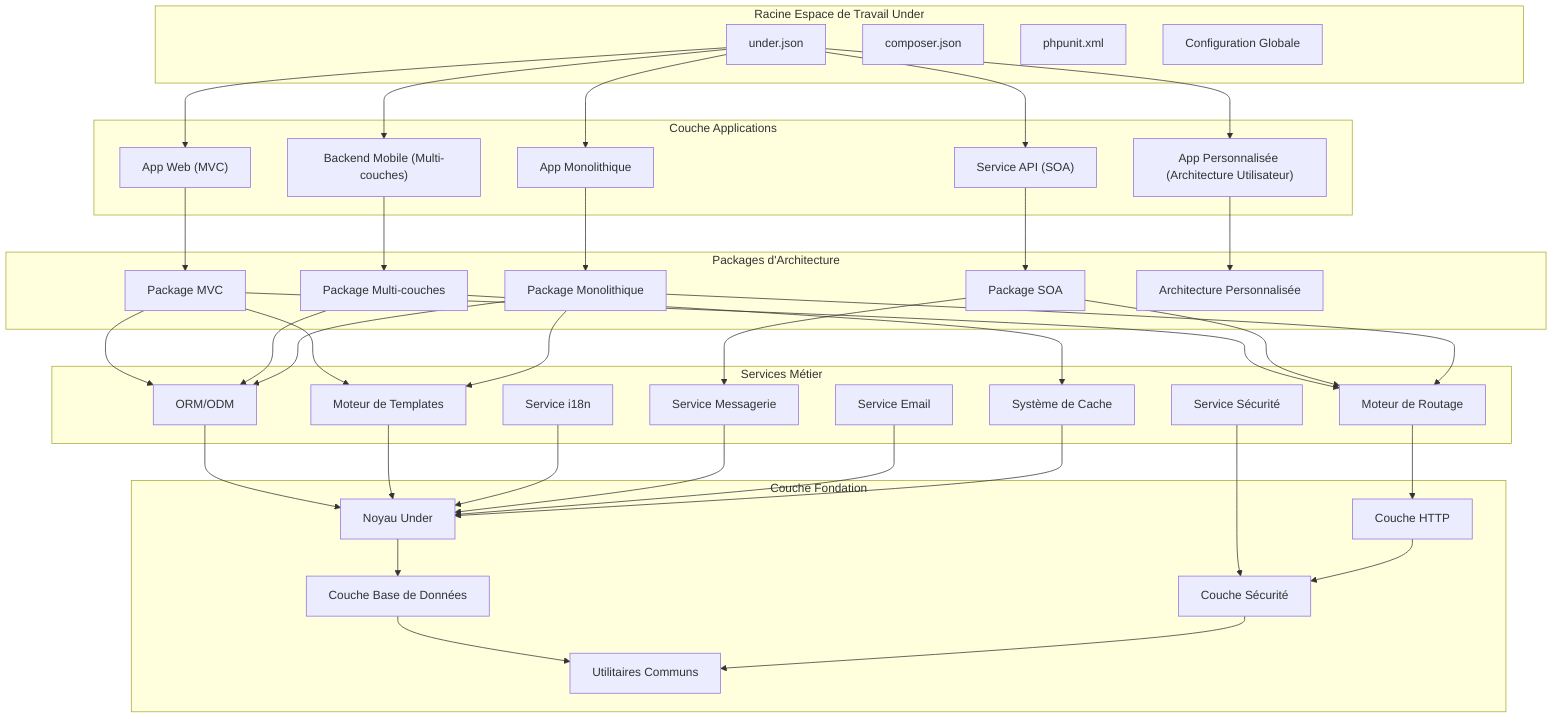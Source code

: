 flowchart TB
    subgraph "Racine Espace de Travail Under"
        A["under.json"]
        B["composer.json"]
        C["phpunit.xml"]
        D["Configuration Globale"]
    end
    
    subgraph "Couche Applications"
        E["App Web (MVC)"]
        F["Service API (SOA)"]
        G["Backend Mobile (Multi-couches)"]
        H["App Personnalisée (Architecture Utilisateur)"]
        I["App Monolithique"]
    end
    
    subgraph "Packages d'Architecture"
        J["Package MVC"]
        K["Package SOA"]
        L["Package Multi-couches"]
        M["Package Monolithique"]
        N["Architecture Personnalisée"]
    end
    
    subgraph "Services Métier"
        O["ORM/ODM"]
        P["Moteur de Routage"]
        Q["Moteur de Templates"]
        R["Service i18n"]
        S["Service Messagerie"]
        T["Service Email"]
        U["Système de Cache"]
        V["Service Sécurité"]
    end
    
    subgraph "Couche Fondation"
        W["Noyau Under"]
        X["Couche HTTP"]
        Y["Couche Base de Données"]
        Z["Couche Sécurité"]
        AA["Utilitaires Communs"]
    end
    
    A --> E
    A --> F
    A --> G
    A --> H
    A --> I
    
    E --> J
    F --> K
    G --> L
    H --> N
    I --> M
    
    J --> O
    J --> P
    J --> Q
    K --> P
    K --> S
    L --> O
    L --> U
    M --> O
    M --> P
    M --> Q
    
    O --> W
    P --> X
    Q --> W
    R --> W
    S --> W
    T --> W
    U --> W
    V --> Z
    
    W --> Y
    X --> Z
    Y --> AA
    Z --> AA
